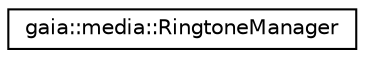digraph G
{
  edge [fontname="Helvetica",fontsize="10",labelfontname="Helvetica",labelfontsize="10"];
  node [fontname="Helvetica",fontsize="10",shape=record];
  rankdir=LR;
  Node1 [label="gaia::media::RingtoneManager",height=0.2,width=0.4,color="black", fillcolor="white", style="filled",URL="$d4/d15/classgaia_1_1media_1_1_ringtone_manager.html"];
}
